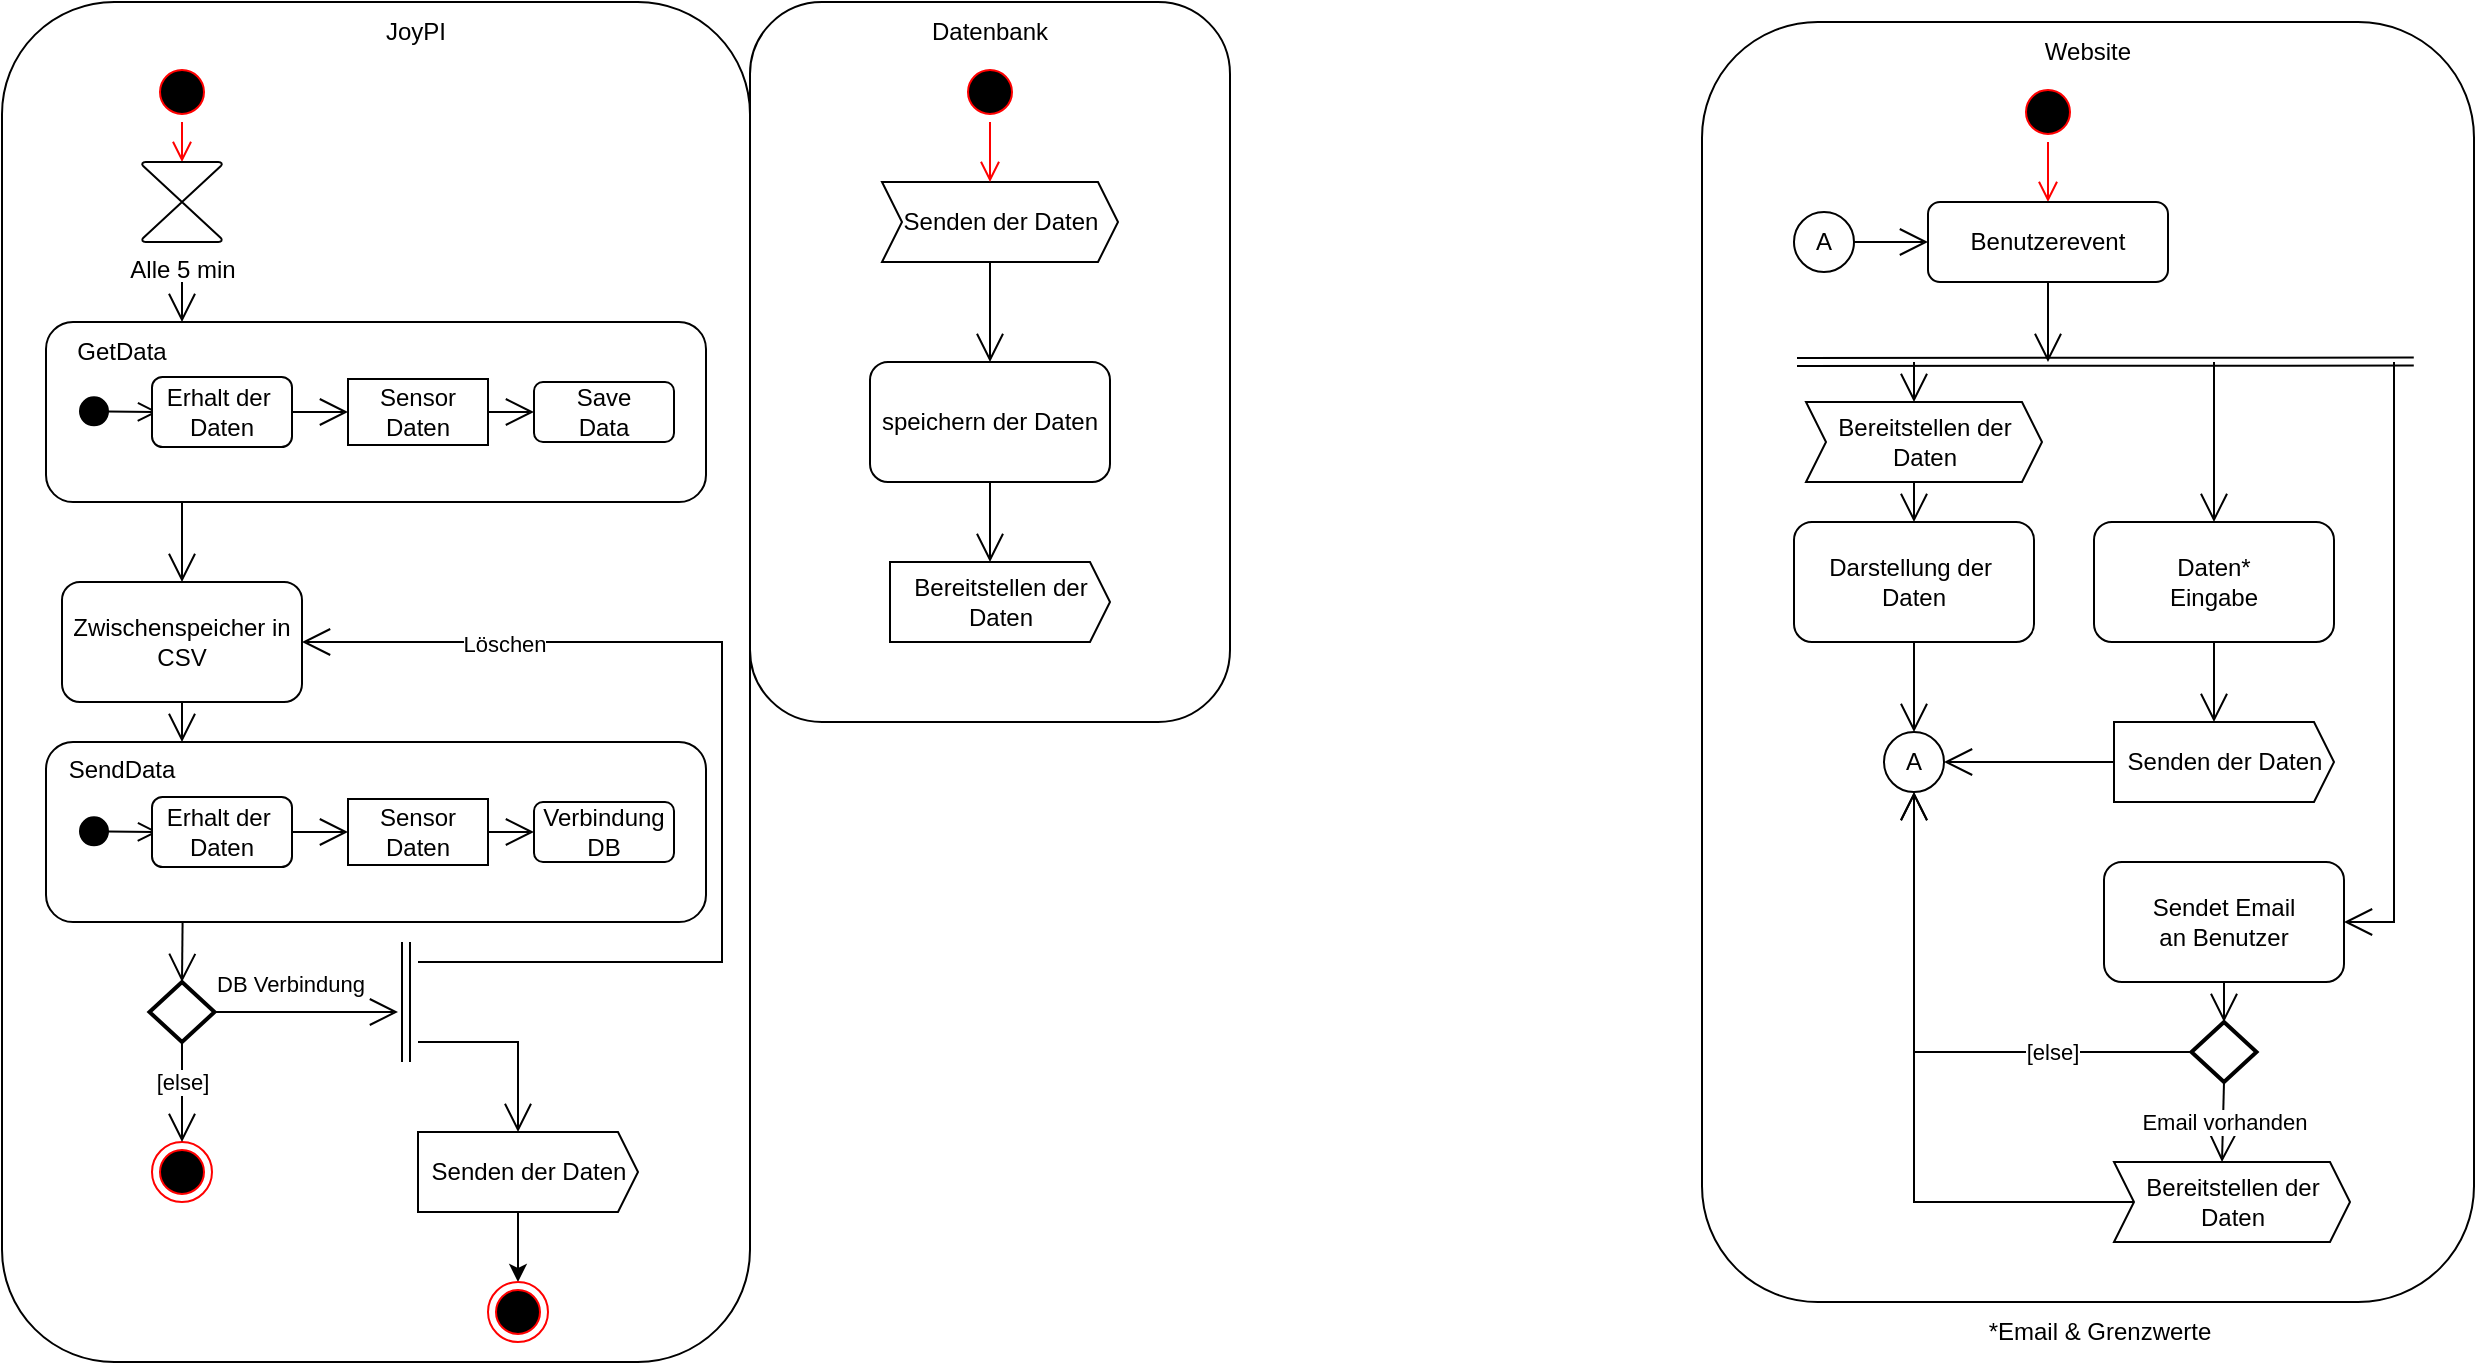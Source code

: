 <mxfile version="16.4.7" type="github">
  <diagram id="MmjJHkkf4oyUfLGze7He" name="Page-1">
    <mxGraphModel dx="2212" dy="662" grid="1" gridSize="10" guides="1" tooltips="1" connect="1" arrows="1" fold="1" page="1" pageScale="1" pageWidth="827" pageHeight="1169" math="0" shadow="0">
      <root>
        <mxCell id="0" />
        <mxCell id="1" parent="0" />
        <mxCell id="qCWlfCWlIz7GnCDvSF9r-3" value="" style="rounded=1;whiteSpace=wrap;html=1;" vertex="1" parent="1">
          <mxGeometry x="-80" y="160" width="374" height="680" as="geometry" />
        </mxCell>
        <mxCell id="qCWlfCWlIz7GnCDvSF9r-4" value="" style="rounded=1;whiteSpace=wrap;html=1;" vertex="1" parent="1">
          <mxGeometry x="294" y="160" width="240" height="360" as="geometry" />
        </mxCell>
        <mxCell id="qCWlfCWlIz7GnCDvSF9r-5" value="" style="rounded=1;whiteSpace=wrap;html=1;" vertex="1" parent="1">
          <mxGeometry x="770" y="170" width="386" height="640" as="geometry" />
        </mxCell>
        <mxCell id="qCWlfCWlIz7GnCDvSF9r-6" value="JoyPI" style="text;html=1;strokeColor=none;fillColor=none;align=center;verticalAlign=middle;whiteSpace=wrap;rounded=0;" vertex="1" parent="1">
          <mxGeometry x="97" y="160" width="60" height="30" as="geometry" />
        </mxCell>
        <mxCell id="qCWlfCWlIz7GnCDvSF9r-7" value="Datenbank" style="text;html=1;strokeColor=none;fillColor=none;align=center;verticalAlign=middle;whiteSpace=wrap;rounded=0;" vertex="1" parent="1">
          <mxGeometry x="384" y="160" width="60" height="30" as="geometry" />
        </mxCell>
        <mxCell id="qCWlfCWlIz7GnCDvSF9r-8" value="Website" style="text;html=1;strokeColor=none;fillColor=none;align=center;verticalAlign=middle;whiteSpace=wrap;rounded=0;" vertex="1" parent="1">
          <mxGeometry x="933" y="170" width="60" height="30" as="geometry" />
        </mxCell>
        <mxCell id="qCWlfCWlIz7GnCDvSF9r-18" value="" style="rounded=1;whiteSpace=wrap;html=1;" vertex="1" parent="1">
          <mxGeometry x="-58" y="320" width="330" height="90" as="geometry" />
        </mxCell>
        <mxCell id="qCWlfCWlIz7GnCDvSF9r-19" value="Zwischenspeicher in CSV" style="rounded=1;whiteSpace=wrap;html=1;" vertex="1" parent="1">
          <mxGeometry x="-50" y="450" width="120" height="60" as="geometry" />
        </mxCell>
        <mxCell id="qCWlfCWlIz7GnCDvSF9r-22" value="" style="endArrow=open;endFill=1;endSize=12;html=1;rounded=0;" edge="1" parent="1">
          <mxGeometry width="160" relative="1" as="geometry">
            <mxPoint x="10" y="300" as="sourcePoint" />
            <mxPoint x="10" y="320" as="targetPoint" />
          </mxGeometry>
        </mxCell>
        <mxCell id="qCWlfCWlIz7GnCDvSF9r-23" value="" style="endArrow=open;endFill=1;endSize=12;html=1;rounded=0;entryX=0.5;entryY=0;entryDx=0;entryDy=0;" edge="1" parent="1" target="qCWlfCWlIz7GnCDvSF9r-19">
          <mxGeometry width="160" relative="1" as="geometry">
            <mxPoint x="10" y="410" as="sourcePoint" />
            <mxPoint x="336" y="520" as="targetPoint" />
          </mxGeometry>
        </mxCell>
        <mxCell id="qCWlfCWlIz7GnCDvSF9r-29" value="" style="strokeWidth=2;html=1;shape=mxgraph.flowchart.decision;whiteSpace=wrap;" vertex="1" parent="1">
          <mxGeometry x="-6.25" y="650" width="32.5" height="30" as="geometry" />
        </mxCell>
        <mxCell id="qCWlfCWlIz7GnCDvSF9r-30" value="" style="endArrow=open;endFill=1;endSize=12;html=1;rounded=0;exitX=0.207;exitY=0.98;exitDx=0;exitDy=0;entryX=0.5;entryY=0;entryDx=0;entryDy=0;entryPerimeter=0;exitPerimeter=0;" edge="1" parent="1" source="qCWlfCWlIz7GnCDvSF9r-108" target="qCWlfCWlIz7GnCDvSF9r-29">
          <mxGeometry width="160" relative="1" as="geometry">
            <mxPoint x="10" y="610" as="sourcePoint" />
            <mxPoint x="240" y="580" as="targetPoint" />
          </mxGeometry>
        </mxCell>
        <mxCell id="qCWlfCWlIz7GnCDvSF9r-31" value="" style="ellipse;html=1;shape=endState;fillColor=#000000;strokeColor=#ff0000;" vertex="1" parent="1">
          <mxGeometry x="-5" y="730" width="30" height="30" as="geometry" />
        </mxCell>
        <mxCell id="qCWlfCWlIz7GnCDvSF9r-32" value="" style="ellipse;html=1;shape=startState;fillColor=#000000;strokeColor=#ff0000;" vertex="1" parent="1">
          <mxGeometry x="-5" y="190" width="30" height="30" as="geometry" />
        </mxCell>
        <mxCell id="qCWlfCWlIz7GnCDvSF9r-33" value="" style="edgeStyle=orthogonalEdgeStyle;html=1;verticalAlign=bottom;endArrow=open;endSize=8;strokeColor=#ff0000;rounded=0;" edge="1" source="qCWlfCWlIz7GnCDvSF9r-32" parent="1">
          <mxGeometry relative="1" as="geometry">
            <mxPoint x="10" y="240" as="targetPoint" />
          </mxGeometry>
        </mxCell>
        <mxCell id="qCWlfCWlIz7GnCDvSF9r-34" value="[else]" style="endArrow=open;endFill=1;endSize=12;html=1;rounded=0;exitX=0.5;exitY=1;exitDx=0;exitDy=0;exitPerimeter=0;entryX=0.5;entryY=0;entryDx=0;entryDy=0;" edge="1" parent="1" source="qCWlfCWlIz7GnCDvSF9r-29" target="qCWlfCWlIz7GnCDvSF9r-31">
          <mxGeometry x="-0.2" width="160" relative="1" as="geometry">
            <mxPoint x="80" y="680" as="sourcePoint" />
            <mxPoint x="240" y="680" as="targetPoint" />
            <mxPoint as="offset" />
          </mxGeometry>
        </mxCell>
        <mxCell id="qCWlfCWlIz7GnCDvSF9r-97" style="edgeStyle=orthogonalEdgeStyle;rounded=0;orthogonalLoop=1;jettySize=auto;html=1;exitX=0;exitY=0;exitDx=50;exitDy=40;exitPerimeter=0;" edge="1" parent="1" source="qCWlfCWlIz7GnCDvSF9r-36" target="qCWlfCWlIz7GnCDvSF9r-96">
          <mxGeometry relative="1" as="geometry" />
        </mxCell>
        <mxCell id="qCWlfCWlIz7GnCDvSF9r-36" value="Senden der Daten" style="html=1;shadow=0;dashed=0;align=center;verticalAlign=middle;shape=mxgraph.arrows2.arrow;dy=0;dx=10;notch=0;" vertex="1" parent="1">
          <mxGeometry x="128" y="725" width="110" height="40" as="geometry" />
        </mxCell>
        <mxCell id="qCWlfCWlIz7GnCDvSF9r-37" value="" style="endArrow=open;endFill=1;endSize=12;html=1;rounded=0;exitX=1;exitY=0.5;exitDx=0;exitDy=0;exitPerimeter=0;" edge="1" parent="1" source="qCWlfCWlIz7GnCDvSF9r-29">
          <mxGeometry width="160" relative="1" as="geometry">
            <mxPoint x="80" y="480" as="sourcePoint" />
            <mxPoint x="118" y="665" as="targetPoint" />
          </mxGeometry>
        </mxCell>
        <mxCell id="qCWlfCWlIz7GnCDvSF9r-38" value="DB Verbindung" style="edgeLabel;html=1;align=center;verticalAlign=middle;resizable=0;points=[];" vertex="1" connectable="0" parent="qCWlfCWlIz7GnCDvSF9r-37">
          <mxGeometry x="-0.29" relative="1" as="geometry">
            <mxPoint x="5" y="-14" as="offset" />
          </mxGeometry>
        </mxCell>
        <mxCell id="qCWlfCWlIz7GnCDvSF9r-39" value="Senden der Daten" style="html=1;shadow=0;dashed=0;align=center;verticalAlign=middle;shape=mxgraph.arrows2.arrow;dy=0;dx=10;notch=10;" vertex="1" parent="1">
          <mxGeometry x="360" y="250" width="118" height="40" as="geometry" />
        </mxCell>
        <mxCell id="qCWlfCWlIz7GnCDvSF9r-42" value="speichern der Daten" style="rounded=1;whiteSpace=wrap;html=1;" vertex="1" parent="1">
          <mxGeometry x="354" y="340" width="120" height="60" as="geometry" />
        </mxCell>
        <mxCell id="qCWlfCWlIz7GnCDvSF9r-44" value="" style="ellipse;html=1;shape=startState;fillColor=#000000;strokeColor=#ff0000;" vertex="1" parent="1">
          <mxGeometry x="399" y="190" width="30" height="30" as="geometry" />
        </mxCell>
        <mxCell id="qCWlfCWlIz7GnCDvSF9r-45" value="" style="edgeStyle=orthogonalEdgeStyle;html=1;verticalAlign=bottom;endArrow=open;endSize=8;strokeColor=#ff0000;rounded=0;entryX=0;entryY=0;entryDx=54;entryDy=0;entryPerimeter=0;" edge="1" source="qCWlfCWlIz7GnCDvSF9r-44" parent="1" target="qCWlfCWlIz7GnCDvSF9r-39">
          <mxGeometry relative="1" as="geometry">
            <mxPoint x="414" y="280" as="targetPoint" />
          </mxGeometry>
        </mxCell>
        <mxCell id="qCWlfCWlIz7GnCDvSF9r-47" value="" style="endArrow=open;endFill=1;endSize=12;html=1;rounded=0;exitX=0;exitY=0;exitDx=54;exitDy=40;exitPerimeter=0;entryX=0.5;entryY=0;entryDx=0;entryDy=0;" edge="1" parent="1" source="qCWlfCWlIz7GnCDvSF9r-39" target="qCWlfCWlIz7GnCDvSF9r-42">
          <mxGeometry width="160" relative="1" as="geometry">
            <mxPoint x="220" y="480" as="sourcePoint" />
            <mxPoint x="380" y="480" as="targetPoint" />
          </mxGeometry>
        </mxCell>
        <mxCell id="qCWlfCWlIz7GnCDvSF9r-49" value="Bereitstellen der &lt;br&gt;Daten" style="html=1;shadow=0;dashed=0;align=center;verticalAlign=middle;shape=mxgraph.arrows2.arrow;dy=0;dx=10;notch=0;" vertex="1" parent="1">
          <mxGeometry x="364" y="440" width="110" height="40" as="geometry" />
        </mxCell>
        <mxCell id="qCWlfCWlIz7GnCDvSF9r-50" value="" style="endArrow=open;endFill=1;endSize=12;html=1;rounded=0;exitX=0.5;exitY=1;exitDx=0;exitDy=0;entryX=0;entryY=0;entryDx=50;entryDy=0;entryPerimeter=0;" edge="1" parent="1" source="qCWlfCWlIz7GnCDvSF9r-42" target="qCWlfCWlIz7GnCDvSF9r-49">
          <mxGeometry width="160" relative="1" as="geometry">
            <mxPoint x="220" y="470" as="sourcePoint" />
            <mxPoint x="380" y="470" as="targetPoint" />
          </mxGeometry>
        </mxCell>
        <mxCell id="qCWlfCWlIz7GnCDvSF9r-51" value="Bereitstellen der &lt;br&gt;Daten" style="html=1;shadow=0;dashed=0;align=center;verticalAlign=middle;shape=mxgraph.arrows2.arrow;dy=0;dx=10;notch=10;" vertex="1" parent="1">
          <mxGeometry x="822" y="360" width="118" height="40" as="geometry" />
        </mxCell>
        <mxCell id="qCWlfCWlIz7GnCDvSF9r-52" value="Senden der Daten" style="html=1;shadow=0;dashed=0;align=center;verticalAlign=middle;shape=mxgraph.arrows2.arrow;dy=0;dx=10;notch=0;" vertex="1" parent="1">
          <mxGeometry x="976" y="520" width="110" height="40" as="geometry" />
        </mxCell>
        <mxCell id="qCWlfCWlIz7GnCDvSF9r-53" value="" style="ellipse;html=1;shape=startState;fillColor=#000000;strokeColor=#ff0000;" vertex="1" parent="1">
          <mxGeometry x="928" y="200" width="30" height="30" as="geometry" />
        </mxCell>
        <mxCell id="qCWlfCWlIz7GnCDvSF9r-54" value="" style="edgeStyle=orthogonalEdgeStyle;html=1;verticalAlign=bottom;endArrow=open;endSize=8;strokeColor=#ff0000;rounded=0;entryX=0.5;entryY=0;entryDx=0;entryDy=0;" edge="1" source="qCWlfCWlIz7GnCDvSF9r-53" parent="1" target="qCWlfCWlIz7GnCDvSF9r-61">
          <mxGeometry relative="1" as="geometry">
            <mxPoint x="943" y="270" as="targetPoint" />
          </mxGeometry>
        </mxCell>
        <mxCell id="qCWlfCWlIz7GnCDvSF9r-55" value="Darstellung der&amp;nbsp;&lt;br&gt;Daten" style="rounded=1;whiteSpace=wrap;html=1;" vertex="1" parent="1">
          <mxGeometry x="816" y="420" width="120" height="60" as="geometry" />
        </mxCell>
        <mxCell id="qCWlfCWlIz7GnCDvSF9r-56" value="" style="endArrow=open;endFill=1;endSize=12;html=1;rounded=0;exitX=0;exitY=0;exitDx=54;exitDy=40;exitPerimeter=0;entryX=0.5;entryY=0;entryDx=0;entryDy=0;" edge="1" parent="1" source="qCWlfCWlIz7GnCDvSF9r-51" target="qCWlfCWlIz7GnCDvSF9r-55">
          <mxGeometry width="160" relative="1" as="geometry">
            <mxPoint x="597" y="580" as="sourcePoint" />
            <mxPoint x="757" y="580" as="targetPoint" />
          </mxGeometry>
        </mxCell>
        <mxCell id="qCWlfCWlIz7GnCDvSF9r-58" value="" style="shape=link;html=1;rounded=0;entryX=0.922;entryY=0.365;entryDx=0;entryDy=0;entryPerimeter=0;" edge="1" parent="1">
          <mxGeometry width="100" relative="1" as="geometry">
            <mxPoint x="817.5" y="340" as="sourcePoint" />
            <mxPoint x="1125.892" y="339.8" as="targetPoint" />
          </mxGeometry>
        </mxCell>
        <mxCell id="qCWlfCWlIz7GnCDvSF9r-60" value="" style="endArrow=open;endFill=1;endSize=12;html=1;rounded=0;entryX=0;entryY=0;entryDx=54;entryDy=0;entryPerimeter=0;" edge="1" parent="1" target="qCWlfCWlIz7GnCDvSF9r-51">
          <mxGeometry width="160" relative="1" as="geometry">
            <mxPoint x="876" y="340" as="sourcePoint" />
            <mxPoint x="963" y="630" as="targetPoint" />
          </mxGeometry>
        </mxCell>
        <mxCell id="qCWlfCWlIz7GnCDvSF9r-61" value="Benutzerevent" style="rounded=1;whiteSpace=wrap;html=1;" vertex="1" parent="1">
          <mxGeometry x="883" y="260" width="120" height="40" as="geometry" />
        </mxCell>
        <mxCell id="qCWlfCWlIz7GnCDvSF9r-62" value="Daten*&lt;br&gt;Eingabe" style="rounded=1;whiteSpace=wrap;html=1;" vertex="1" parent="1">
          <mxGeometry x="966" y="420" width="120" height="60" as="geometry" />
        </mxCell>
        <mxCell id="qCWlfCWlIz7GnCDvSF9r-63" value="" style="endArrow=open;endFill=1;endSize=12;html=1;rounded=0;entryX=0.5;entryY=0;entryDx=0;entryDy=0;" edge="1" parent="1" target="qCWlfCWlIz7GnCDvSF9r-62">
          <mxGeometry width="160" relative="1" as="geometry">
            <mxPoint x="1026" y="340" as="sourcePoint" />
            <mxPoint x="936" y="620" as="targetPoint" />
          </mxGeometry>
        </mxCell>
        <mxCell id="qCWlfCWlIz7GnCDvSF9r-64" value="" style="endArrow=open;endFill=1;endSize=12;html=1;rounded=0;exitX=0.5;exitY=1;exitDx=0;exitDy=0;entryX=0;entryY=0;entryDx=50;entryDy=0;entryPerimeter=0;" edge="1" parent="1" source="qCWlfCWlIz7GnCDvSF9r-62" target="qCWlfCWlIz7GnCDvSF9r-52">
          <mxGeometry width="160" relative="1" as="geometry">
            <mxPoint x="864" y="550" as="sourcePoint" />
            <mxPoint x="1024" y="550" as="targetPoint" />
          </mxGeometry>
        </mxCell>
        <mxCell id="qCWlfCWlIz7GnCDvSF9r-65" value="*Email &amp;amp; Grenzwerte" style="text;html=1;strokeColor=none;fillColor=none;align=center;verticalAlign=middle;whiteSpace=wrap;rounded=0;" vertex="1" parent="1">
          <mxGeometry x="900" y="810" width="138" height="30" as="geometry" />
        </mxCell>
        <mxCell id="qCWlfCWlIz7GnCDvSF9r-66" value="" style="endArrow=open;endFill=1;endSize=12;html=1;rounded=0;exitX=0.5;exitY=1;exitDx=0;exitDy=0;" edge="1" parent="1" source="qCWlfCWlIz7GnCDvSF9r-61">
          <mxGeometry width="160" relative="1" as="geometry">
            <mxPoint x="756" y="460" as="sourcePoint" />
            <mxPoint x="943" y="340" as="targetPoint" />
          </mxGeometry>
        </mxCell>
        <mxCell id="qCWlfCWlIz7GnCDvSF9r-67" value="A" style="ellipse;whiteSpace=wrap;html=1;aspect=fixed;" vertex="1" parent="1">
          <mxGeometry x="816" y="265" width="30" height="30" as="geometry" />
        </mxCell>
        <mxCell id="qCWlfCWlIz7GnCDvSF9r-68" value="" style="endArrow=open;endFill=1;endSize=12;html=1;rounded=0;exitX=1;exitY=0.5;exitDx=0;exitDy=0;entryX=0;entryY=0.5;entryDx=0;entryDy=0;" edge="1" parent="1" source="qCWlfCWlIz7GnCDvSF9r-67" target="qCWlfCWlIz7GnCDvSF9r-61">
          <mxGeometry width="160" relative="1" as="geometry">
            <mxPoint x="756" y="460" as="sourcePoint" />
            <mxPoint x="916" y="460" as="targetPoint" />
          </mxGeometry>
        </mxCell>
        <mxCell id="qCWlfCWlIz7GnCDvSF9r-69" value="A" style="ellipse;whiteSpace=wrap;html=1;aspect=fixed;" vertex="1" parent="1">
          <mxGeometry x="861" y="525" width="30" height="30" as="geometry" />
        </mxCell>
        <mxCell id="qCWlfCWlIz7GnCDvSF9r-70" value="" style="endArrow=open;endFill=1;endSize=12;html=1;rounded=0;exitX=0.5;exitY=1;exitDx=0;exitDy=0;entryX=0.5;entryY=0;entryDx=0;entryDy=0;" edge="1" parent="1" source="qCWlfCWlIz7GnCDvSF9r-55" target="qCWlfCWlIz7GnCDvSF9r-69">
          <mxGeometry width="160" relative="1" as="geometry">
            <mxPoint x="856.0" y="290" as="sourcePoint" />
            <mxPoint x="893.0" y="290" as="targetPoint" />
          </mxGeometry>
        </mxCell>
        <mxCell id="qCWlfCWlIz7GnCDvSF9r-71" value="" style="endArrow=open;endFill=1;endSize=12;html=1;rounded=0;exitX=0;exitY=0.5;exitDx=0;exitDy=0;entryX=1;entryY=0.5;entryDx=0;entryDy=0;exitPerimeter=0;" edge="1" parent="1" source="qCWlfCWlIz7GnCDvSF9r-52" target="qCWlfCWlIz7GnCDvSF9r-69">
          <mxGeometry width="160" relative="1" as="geometry">
            <mxPoint x="866.0" y="300" as="sourcePoint" />
            <mxPoint x="903.0" y="300" as="targetPoint" />
          </mxGeometry>
        </mxCell>
        <mxCell id="qCWlfCWlIz7GnCDvSF9r-73" value="Sendet Email&lt;br&gt;an Benutzer" style="rounded=1;whiteSpace=wrap;html=1;" vertex="1" parent="1">
          <mxGeometry x="971" y="590" width="120" height="60" as="geometry" />
        </mxCell>
        <mxCell id="qCWlfCWlIz7GnCDvSF9r-74" value="" style="endArrow=open;endFill=1;endSize=12;html=1;rounded=0;entryX=1;entryY=0.5;entryDx=0;entryDy=0;" edge="1" parent="1" target="qCWlfCWlIz7GnCDvSF9r-73">
          <mxGeometry width="160" relative="1" as="geometry">
            <mxPoint x="1116" y="340" as="sourcePoint" />
            <mxPoint x="826" y="580" as="targetPoint" />
            <Array as="points">
              <mxPoint x="1116" y="620" />
            </Array>
          </mxGeometry>
        </mxCell>
        <mxCell id="qCWlfCWlIz7GnCDvSF9r-76" value="Bereitstellen der &lt;br&gt;Daten" style="html=1;shadow=0;dashed=0;align=center;verticalAlign=middle;shape=mxgraph.arrows2.arrow;dy=0;dx=10;notch=10;" vertex="1" parent="1">
          <mxGeometry x="976" y="740" width="118" height="40" as="geometry" />
        </mxCell>
        <mxCell id="qCWlfCWlIz7GnCDvSF9r-78" value="" style="strokeWidth=2;html=1;shape=mxgraph.flowchart.decision;whiteSpace=wrap;" vertex="1" parent="1">
          <mxGeometry x="1014.75" y="670" width="32.5" height="30" as="geometry" />
        </mxCell>
        <mxCell id="qCWlfCWlIz7GnCDvSF9r-79" value="" style="endArrow=open;endFill=1;endSize=12;html=1;rounded=0;exitX=0.5;exitY=1;exitDx=0;exitDy=0;entryX=0.5;entryY=0;entryDx=0;entryDy=0;entryPerimeter=0;" edge="1" parent="1" target="qCWlfCWlIz7GnCDvSF9r-78" source="qCWlfCWlIz7GnCDvSF9r-73">
          <mxGeometry width="160" relative="1" as="geometry">
            <mxPoint x="825.46" y="610" as="sourcePoint" />
            <mxPoint x="1055.46" y="580" as="targetPoint" />
          </mxGeometry>
        </mxCell>
        <mxCell id="qCWlfCWlIz7GnCDvSF9r-81" value="[else]" style="endArrow=open;endFill=1;endSize=12;html=1;rounded=0;exitX=0;exitY=0.5;exitDx=0;exitDy=0;exitPerimeter=0;entryX=0.5;entryY=1;entryDx=0;entryDy=0;" edge="1" parent="1" source="qCWlfCWlIz7GnCDvSF9r-78" target="qCWlfCWlIz7GnCDvSF9r-69">
          <mxGeometry x="-0.488" width="160" relative="1" as="geometry">
            <mxPoint x="895.46" y="680" as="sourcePoint" />
            <mxPoint x="825.46" y="730" as="targetPoint" />
            <Array as="points">
              <mxPoint x="876" y="685" />
            </Array>
            <mxPoint x="-1" as="offset" />
          </mxGeometry>
        </mxCell>
        <mxCell id="qCWlfCWlIz7GnCDvSF9r-83" value="Email vorhanden" style="endArrow=open;endFill=1;endSize=12;html=1;rounded=0;exitX=0.5;exitY=1;exitDx=0;exitDy=0;exitPerimeter=0;entryX=0;entryY=0;entryDx=54;entryDy=0;entryPerimeter=0;" edge="1" parent="1" source="qCWlfCWlIz7GnCDvSF9r-78" target="qCWlfCWlIz7GnCDvSF9r-76">
          <mxGeometry width="160" relative="1" as="geometry">
            <mxPoint x="756" y="700" as="sourcePoint" />
            <mxPoint x="916" y="700" as="targetPoint" />
          </mxGeometry>
        </mxCell>
        <mxCell id="qCWlfCWlIz7GnCDvSF9r-84" value="" style="endArrow=open;endFill=1;endSize=12;html=1;rounded=0;exitX=0;exitY=0.5;exitDx=10;exitDy=0;exitPerimeter=0;entryX=0.5;entryY=1;entryDx=0;entryDy=0;" edge="1" parent="1" source="qCWlfCWlIz7GnCDvSF9r-76" target="qCWlfCWlIz7GnCDvSF9r-69">
          <mxGeometry width="160" relative="1" as="geometry">
            <mxPoint x="756" y="700" as="sourcePoint" />
            <mxPoint x="916" y="700" as="targetPoint" />
            <Array as="points">
              <mxPoint x="876" y="760" />
            </Array>
          </mxGeometry>
        </mxCell>
        <mxCell id="qCWlfCWlIz7GnCDvSF9r-87" value="Alle 5 min" style="verticalLabelPosition=bottom;verticalAlign=top;html=1;shape=mxgraph.flowchart.collate;" vertex="1" parent="1">
          <mxGeometry x="-10" y="240" width="40" height="40" as="geometry" />
        </mxCell>
        <mxCell id="qCWlfCWlIz7GnCDvSF9r-91" value="" style="endArrow=open;endFill=1;endSize=12;html=1;rounded=0;entryX=0;entryY=0;entryDx=50;entryDy=0;entryPerimeter=0;" edge="1" parent="1" target="qCWlfCWlIz7GnCDvSF9r-36">
          <mxGeometry width="160" relative="1" as="geometry">
            <mxPoint x="128" y="680" as="sourcePoint" />
            <mxPoint x="658" y="650" as="targetPoint" />
            <Array as="points">
              <mxPoint x="178" y="680" />
            </Array>
          </mxGeometry>
        </mxCell>
        <mxCell id="qCWlfCWlIz7GnCDvSF9r-92" value="" style="endArrow=open;endFill=1;endSize=12;html=1;rounded=0;entryX=1;entryY=0.5;entryDx=0;entryDy=0;" edge="1" parent="1" target="qCWlfCWlIz7GnCDvSF9r-19">
          <mxGeometry width="160" relative="1" as="geometry">
            <mxPoint x="128" y="640" as="sourcePoint" />
            <mxPoint x="658" y="650" as="targetPoint" />
            <Array as="points">
              <mxPoint x="280" y="640" />
              <mxPoint x="280" y="480" />
            </Array>
          </mxGeometry>
        </mxCell>
        <mxCell id="qCWlfCWlIz7GnCDvSF9r-93" value="Löschen" style="edgeLabel;html=1;align=center;verticalAlign=middle;resizable=0;points=[];" vertex="1" connectable="0" parent="qCWlfCWlIz7GnCDvSF9r-92">
          <mxGeometry x="-0.19" relative="1" as="geometry">
            <mxPoint x="-109" y="-100" as="offset" />
          </mxGeometry>
        </mxCell>
        <mxCell id="qCWlfCWlIz7GnCDvSF9r-96" value="" style="ellipse;html=1;shape=endState;fillColor=#000000;strokeColor=#ff0000;" vertex="1" parent="1">
          <mxGeometry x="163" y="800" width="30" height="30" as="geometry" />
        </mxCell>
        <mxCell id="qCWlfCWlIz7GnCDvSF9r-98" value="" style="html=1;verticalAlign=bottom;startArrow=circle;startFill=1;endArrow=open;startSize=6;endSize=8;rounded=0;" edge="1" parent="1">
          <mxGeometry width="80" relative="1" as="geometry">
            <mxPoint x="-42" y="364.58" as="sourcePoint" />
            <mxPoint x="-2" y="365" as="targetPoint" />
          </mxGeometry>
        </mxCell>
        <mxCell id="qCWlfCWlIz7GnCDvSF9r-99" value="Erhalt der&amp;nbsp;&lt;br&gt;Daten" style="rounded=1;whiteSpace=wrap;html=1;" vertex="1" parent="1">
          <mxGeometry x="-5" y="347.5" width="70" height="35" as="geometry" />
        </mxCell>
        <mxCell id="qCWlfCWlIz7GnCDvSF9r-101" value="Sensor Daten" style="rounded=0;whiteSpace=wrap;html=1;" vertex="1" parent="1">
          <mxGeometry x="93" y="348.5" width="70" height="33" as="geometry" />
        </mxCell>
        <mxCell id="qCWlfCWlIz7GnCDvSF9r-103" value="" style="endArrow=open;endFill=1;endSize=12;html=1;rounded=0;exitX=1;exitY=0.5;exitDx=0;exitDy=0;entryX=0;entryY=0.5;entryDx=0;entryDy=0;" edge="1" parent="1" source="qCWlfCWlIz7GnCDvSF9r-99" target="qCWlfCWlIz7GnCDvSF9r-101">
          <mxGeometry width="160" relative="1" as="geometry">
            <mxPoint x="498" y="580" as="sourcePoint" />
            <mxPoint x="658" y="580" as="targetPoint" />
          </mxGeometry>
        </mxCell>
        <mxCell id="qCWlfCWlIz7GnCDvSF9r-104" value="Save&lt;br&gt;Data" style="rounded=1;whiteSpace=wrap;html=1;" vertex="1" parent="1">
          <mxGeometry x="186" y="350" width="70" height="30" as="geometry" />
        </mxCell>
        <mxCell id="qCWlfCWlIz7GnCDvSF9r-106" value="" style="endArrow=open;endFill=1;endSize=12;html=1;rounded=0;exitX=1;exitY=0.5;exitDx=0;exitDy=0;entryX=0;entryY=0.5;entryDx=0;entryDy=0;" edge="1" parent="1" source="qCWlfCWlIz7GnCDvSF9r-101" target="qCWlfCWlIz7GnCDvSF9r-104">
          <mxGeometry width="160" relative="1" as="geometry">
            <mxPoint x="396" y="570" as="sourcePoint" />
            <mxPoint x="556" y="570" as="targetPoint" />
          </mxGeometry>
        </mxCell>
        <mxCell id="qCWlfCWlIz7GnCDvSF9r-107" value="" style="shape=link;html=1;rounded=0;" edge="1" parent="1">
          <mxGeometry width="100" relative="1" as="geometry">
            <mxPoint x="122" y="630" as="sourcePoint" />
            <mxPoint x="122" y="690" as="targetPoint" />
          </mxGeometry>
        </mxCell>
        <mxCell id="qCWlfCWlIz7GnCDvSF9r-108" value="" style="rounded=1;whiteSpace=wrap;html=1;" vertex="1" parent="1">
          <mxGeometry x="-58" y="530" width="330" height="90" as="geometry" />
        </mxCell>
        <mxCell id="qCWlfCWlIz7GnCDvSF9r-109" value="" style="html=1;verticalAlign=bottom;startArrow=circle;startFill=1;endArrow=open;startSize=6;endSize=8;rounded=0;" edge="1" parent="1">
          <mxGeometry width="80" relative="1" as="geometry">
            <mxPoint x="-42.0" y="574.58" as="sourcePoint" />
            <mxPoint x="-2.0" y="575" as="targetPoint" />
          </mxGeometry>
        </mxCell>
        <mxCell id="qCWlfCWlIz7GnCDvSF9r-110" value="Erhalt der&amp;nbsp;&lt;br&gt;Daten" style="rounded=1;whiteSpace=wrap;html=1;" vertex="1" parent="1">
          <mxGeometry x="-5" y="557.5" width="70" height="35" as="geometry" />
        </mxCell>
        <mxCell id="qCWlfCWlIz7GnCDvSF9r-111" value="Sensor Daten" style="rounded=0;whiteSpace=wrap;html=1;" vertex="1" parent="1">
          <mxGeometry x="93" y="558.5" width="70" height="33" as="geometry" />
        </mxCell>
        <mxCell id="qCWlfCWlIz7GnCDvSF9r-112" value="" style="endArrow=open;endFill=1;endSize=12;html=1;rounded=0;exitX=1;exitY=0.5;exitDx=0;exitDy=0;entryX=0;entryY=0.5;entryDx=0;entryDy=0;" edge="1" parent="1" source="qCWlfCWlIz7GnCDvSF9r-110" target="qCWlfCWlIz7GnCDvSF9r-111">
          <mxGeometry width="160" relative="1" as="geometry">
            <mxPoint x="498" y="790" as="sourcePoint" />
            <mxPoint x="658" y="790" as="targetPoint" />
          </mxGeometry>
        </mxCell>
        <mxCell id="qCWlfCWlIz7GnCDvSF9r-113" value="Verbindung&lt;br&gt;DB" style="rounded=1;whiteSpace=wrap;html=1;" vertex="1" parent="1">
          <mxGeometry x="186" y="560" width="70" height="30" as="geometry" />
        </mxCell>
        <mxCell id="qCWlfCWlIz7GnCDvSF9r-114" value="" style="endArrow=open;endFill=1;endSize=12;html=1;rounded=0;exitX=1;exitY=0.5;exitDx=0;exitDy=0;entryX=0;entryY=0.5;entryDx=0;entryDy=0;" edge="1" parent="1" source="qCWlfCWlIz7GnCDvSF9r-111" target="qCWlfCWlIz7GnCDvSF9r-113">
          <mxGeometry width="160" relative="1" as="geometry">
            <mxPoint x="396" y="780" as="sourcePoint" />
            <mxPoint x="556" y="780" as="targetPoint" />
          </mxGeometry>
        </mxCell>
        <mxCell id="qCWlfCWlIz7GnCDvSF9r-115" value="" style="endArrow=open;endFill=1;endSize=12;html=1;rounded=0;exitX=0.5;exitY=1;exitDx=0;exitDy=0;" edge="1" parent="1" source="qCWlfCWlIz7GnCDvSF9r-19">
          <mxGeometry width="160" relative="1" as="geometry">
            <mxPoint x="160" y="470" as="sourcePoint" />
            <mxPoint x="10" y="530" as="targetPoint" />
          </mxGeometry>
        </mxCell>
        <mxCell id="qCWlfCWlIz7GnCDvSF9r-116" value="GetData" style="text;html=1;strokeColor=none;fillColor=none;align=center;verticalAlign=middle;whiteSpace=wrap;rounded=0;" vertex="1" parent="1">
          <mxGeometry x="-50" y="320" width="60" height="30" as="geometry" />
        </mxCell>
        <mxCell id="qCWlfCWlIz7GnCDvSF9r-118" value="SendData" style="text;html=1;strokeColor=none;fillColor=none;align=center;verticalAlign=middle;whiteSpace=wrap;rounded=0;" vertex="1" parent="1">
          <mxGeometry x="-50" y="528.5" width="60" height="30" as="geometry" />
        </mxCell>
      </root>
    </mxGraphModel>
  </diagram>
</mxfile>
